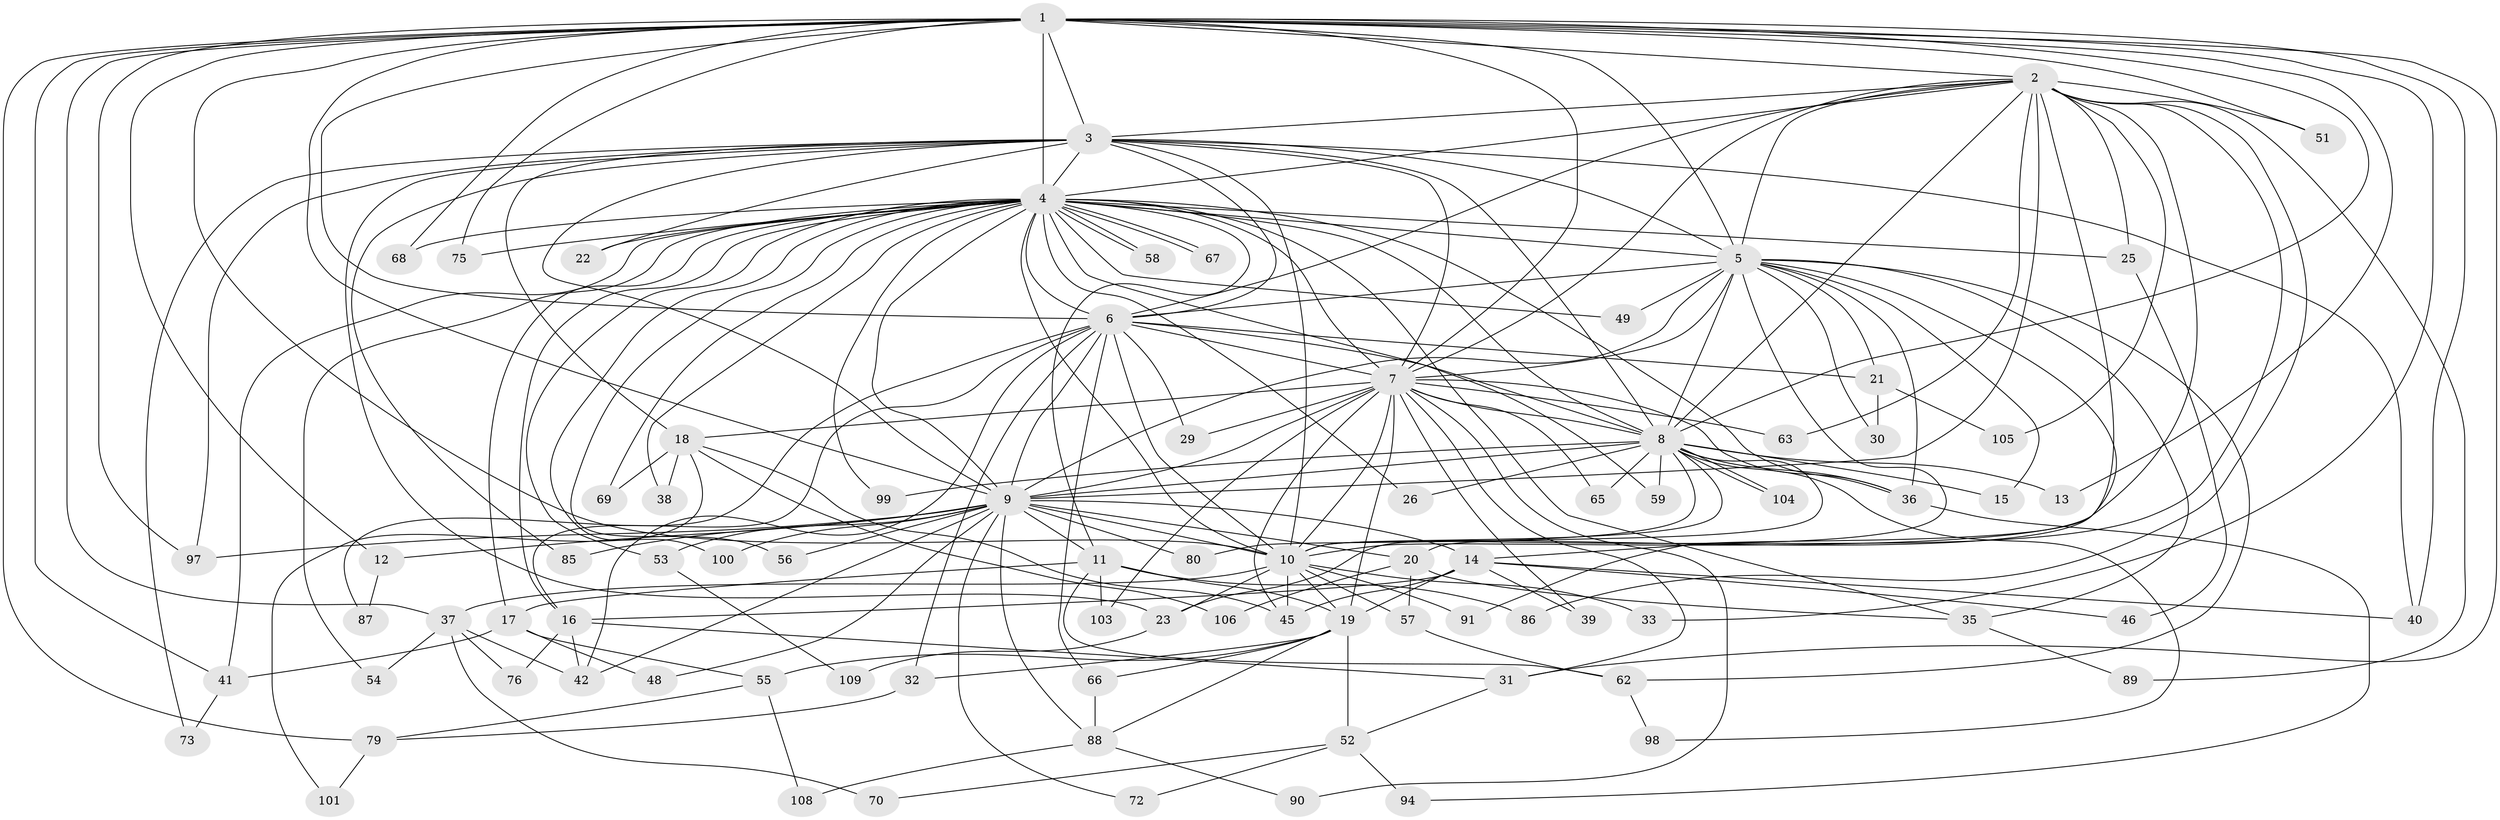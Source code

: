 // original degree distribution, {23: 0.009009009009009009, 18: 0.009009009009009009, 14: 0.009009009009009009, 36: 0.009009009009009009, 20: 0.009009009009009009, 17: 0.009009009009009009, 21: 0.018018018018018018, 26: 0.009009009009009009, 13: 0.009009009009009009, 5: 0.05405405405405406, 4: 0.0990990990990991, 2: 0.5765765765765766, 9: 0.009009009009009009, 6: 0.036036036036036036, 8: 0.009009009009009009, 3: 0.12612612612612611}
// Generated by graph-tools (version 1.1) at 2025/11/02/27/25 16:11:07]
// undirected, 84 vertices, 211 edges
graph export_dot {
graph [start="1"]
  node [color=gray90,style=filled];
  1 [super="+71"];
  2 [super="+43"];
  3 [super="+64"];
  4 [super="+81"];
  5 [super="+77"];
  6 [super="+110"];
  7;
  8 [super="+93"];
  9 [super="+24"];
  10 [super="+28"];
  11 [super="+27"];
  12;
  13;
  14 [super="+92"];
  15;
  16 [super="+78"];
  17;
  18 [super="+60"];
  19 [super="+47"];
  20;
  21;
  22;
  23 [super="+96"];
  25 [super="+34"];
  26;
  29;
  30;
  31 [super="+61"];
  32;
  33;
  35 [super="+95"];
  36 [super="+83"];
  37 [super="+84"];
  38;
  39;
  40;
  41 [super="+44"];
  42 [super="+74"];
  45 [super="+50"];
  46;
  48;
  49;
  51;
  52;
  53;
  54;
  55;
  56;
  57;
  58;
  59;
  62 [super="+82"];
  63;
  65;
  66;
  67;
  68;
  69;
  70;
  72;
  73;
  75;
  76;
  79 [super="+111"];
  80;
  85;
  86;
  87;
  88 [super="+107"];
  89;
  90;
  91;
  94;
  97 [super="+102"];
  98;
  99;
  100;
  101;
  103;
  104;
  105;
  106;
  108;
  109;
  1 -- 2;
  1 -- 3;
  1 -- 4 [weight=2];
  1 -- 5 [weight=2];
  1 -- 6;
  1 -- 7;
  1 -- 8;
  1 -- 9;
  1 -- 10;
  1 -- 12;
  1 -- 13;
  1 -- 31;
  1 -- 33;
  1 -- 37;
  1 -- 40;
  1 -- 51;
  1 -- 68;
  1 -- 75;
  1 -- 79;
  1 -- 97;
  1 -- 41;
  2 -- 3;
  2 -- 4 [weight=2];
  2 -- 5;
  2 -- 6;
  2 -- 7;
  2 -- 8;
  2 -- 9;
  2 -- 10;
  2 -- 14;
  2 -- 23;
  2 -- 25;
  2 -- 51;
  2 -- 63;
  2 -- 86;
  2 -- 89;
  2 -- 105;
  3 -- 4;
  3 -- 5;
  3 -- 6;
  3 -- 7;
  3 -- 8;
  3 -- 9;
  3 -- 10;
  3 -- 18;
  3 -- 22;
  3 -- 73;
  3 -- 40;
  3 -- 85;
  3 -- 97;
  3 -- 23;
  4 -- 5;
  4 -- 6;
  4 -- 7;
  4 -- 8;
  4 -- 9;
  4 -- 10;
  4 -- 11;
  4 -- 16;
  4 -- 17;
  4 -- 22;
  4 -- 25 [weight=2];
  4 -- 26;
  4 -- 35;
  4 -- 36;
  4 -- 38;
  4 -- 41;
  4 -- 49;
  4 -- 53;
  4 -- 54;
  4 -- 56;
  4 -- 58;
  4 -- 58;
  4 -- 59;
  4 -- 67;
  4 -- 67;
  4 -- 68;
  4 -- 69;
  4 -- 75;
  4 -- 99;
  4 -- 100;
  5 -- 6;
  5 -- 7;
  5 -- 8;
  5 -- 9;
  5 -- 10;
  5 -- 15;
  5 -- 21;
  5 -- 30;
  5 -- 36;
  5 -- 49;
  5 -- 91;
  5 -- 35;
  5 -- 62;
  6 -- 7;
  6 -- 8;
  6 -- 9 [weight=2];
  6 -- 10;
  6 -- 16;
  6 -- 21;
  6 -- 29;
  6 -- 32;
  6 -- 42;
  6 -- 66;
  6 -- 87;
  7 -- 8;
  7 -- 9;
  7 -- 10 [weight=2];
  7 -- 18;
  7 -- 19;
  7 -- 29;
  7 -- 31;
  7 -- 39;
  7 -- 63;
  7 -- 65;
  7 -- 90;
  7 -- 103;
  7 -- 36;
  7 -- 45;
  8 -- 9;
  8 -- 10;
  8 -- 13;
  8 -- 15;
  8 -- 20;
  8 -- 26;
  8 -- 59;
  8 -- 65;
  8 -- 80;
  8 -- 98;
  8 -- 99;
  8 -- 104;
  8 -- 104;
  8 -- 36;
  9 -- 10;
  9 -- 11;
  9 -- 12 [weight=2];
  9 -- 14 [weight=2];
  9 -- 20;
  9 -- 42;
  9 -- 48;
  9 -- 53;
  9 -- 56;
  9 -- 72;
  9 -- 80;
  9 -- 85;
  9 -- 97;
  9 -- 100;
  9 -- 88;
  10 -- 19;
  10 -- 23;
  10 -- 57;
  10 -- 33;
  10 -- 37;
  10 -- 91;
  10 -- 45;
  11 -- 17;
  11 -- 103;
  11 -- 19;
  11 -- 62;
  11 -- 86;
  12 -- 87;
  14 -- 39;
  14 -- 40;
  14 -- 45;
  14 -- 46;
  14 -- 19;
  14 -- 16;
  16 -- 76;
  16 -- 42;
  16 -- 31;
  17 -- 41;
  17 -- 48;
  17 -- 55;
  18 -- 38;
  18 -- 69;
  18 -- 101;
  18 -- 106;
  18 -- 45;
  19 -- 32;
  19 -- 55;
  19 -- 66;
  19 -- 88;
  19 -- 52;
  20 -- 35;
  20 -- 57;
  20 -- 106;
  21 -- 30;
  21 -- 105;
  23 -- 109;
  25 -- 46;
  31 -- 52;
  32 -- 79;
  35 -- 89;
  36 -- 94;
  37 -- 54;
  37 -- 70;
  37 -- 76;
  37 -- 42;
  41 -- 73;
  52 -- 70;
  52 -- 72;
  52 -- 94;
  53 -- 109;
  55 -- 108;
  55 -- 79;
  57 -- 62;
  62 -- 98;
  66 -- 88;
  79 -- 101;
  88 -- 90;
  88 -- 108;
}
